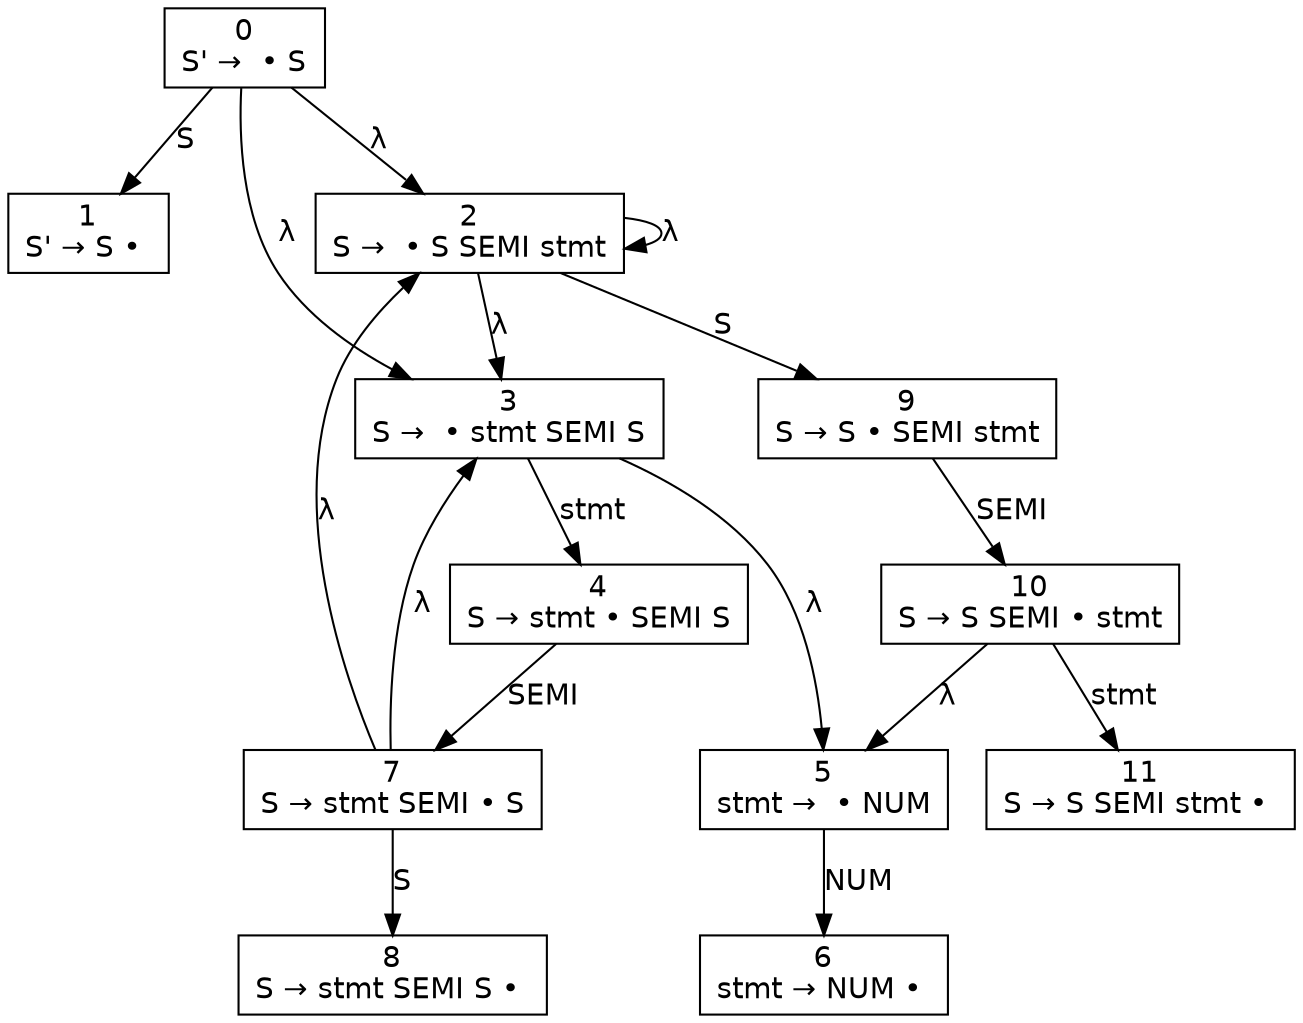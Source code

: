digraph d{
node [fontname=Helvetica,shape=box];
edge [fontname=Helvetica];
n0 [label=<0<br />S' →  • S>];
n1 [label=<1<br />S' → S • >];
n2 [label=<2<br />S →  • S SEMI stmt>];
n3 [label=<3<br />S →  • stmt SEMI S>];
n4 [label=<4<br />S → stmt • SEMI S>];
n5 [label=<5<br />stmt →  • NUM>];
n6 [label=<6<br />stmt → NUM • >];
n7 [label=<7<br />S → stmt SEMI • S>];
n8 [label=<8<br />S → stmt SEMI S • >];
n9 [label=<9<br />S → S • SEMI stmt>];
n10 [label=<10<br />S → S SEMI • stmt>];
n11 [label=<11<br />S → S SEMI stmt • >];
n0 -> n1 [label="S"];
n0 -> n2 [label=<&lambda;>];
n0 -> n3 [label=<&lambda;>];
n2 -> n9 [label="S"];
n2 -> n2 [label=<&lambda;>];
n2 -> n3 [label=<&lambda;>];
n3 -> n4 [label="stmt"];
n3 -> n5 [label=<&lambda;>];
n4 -> n7 [label="SEMI"];
n5 -> n6 [label="NUM"];
n7 -> n8 [label="S"];
n7 -> n2 [label=<&lambda;>];
n7 -> n3 [label=<&lambda;>];
n9 -> n10 [label="SEMI"];
n10 -> n11 [label="stmt"];
n10 -> n5 [label=<&lambda;>];
}
